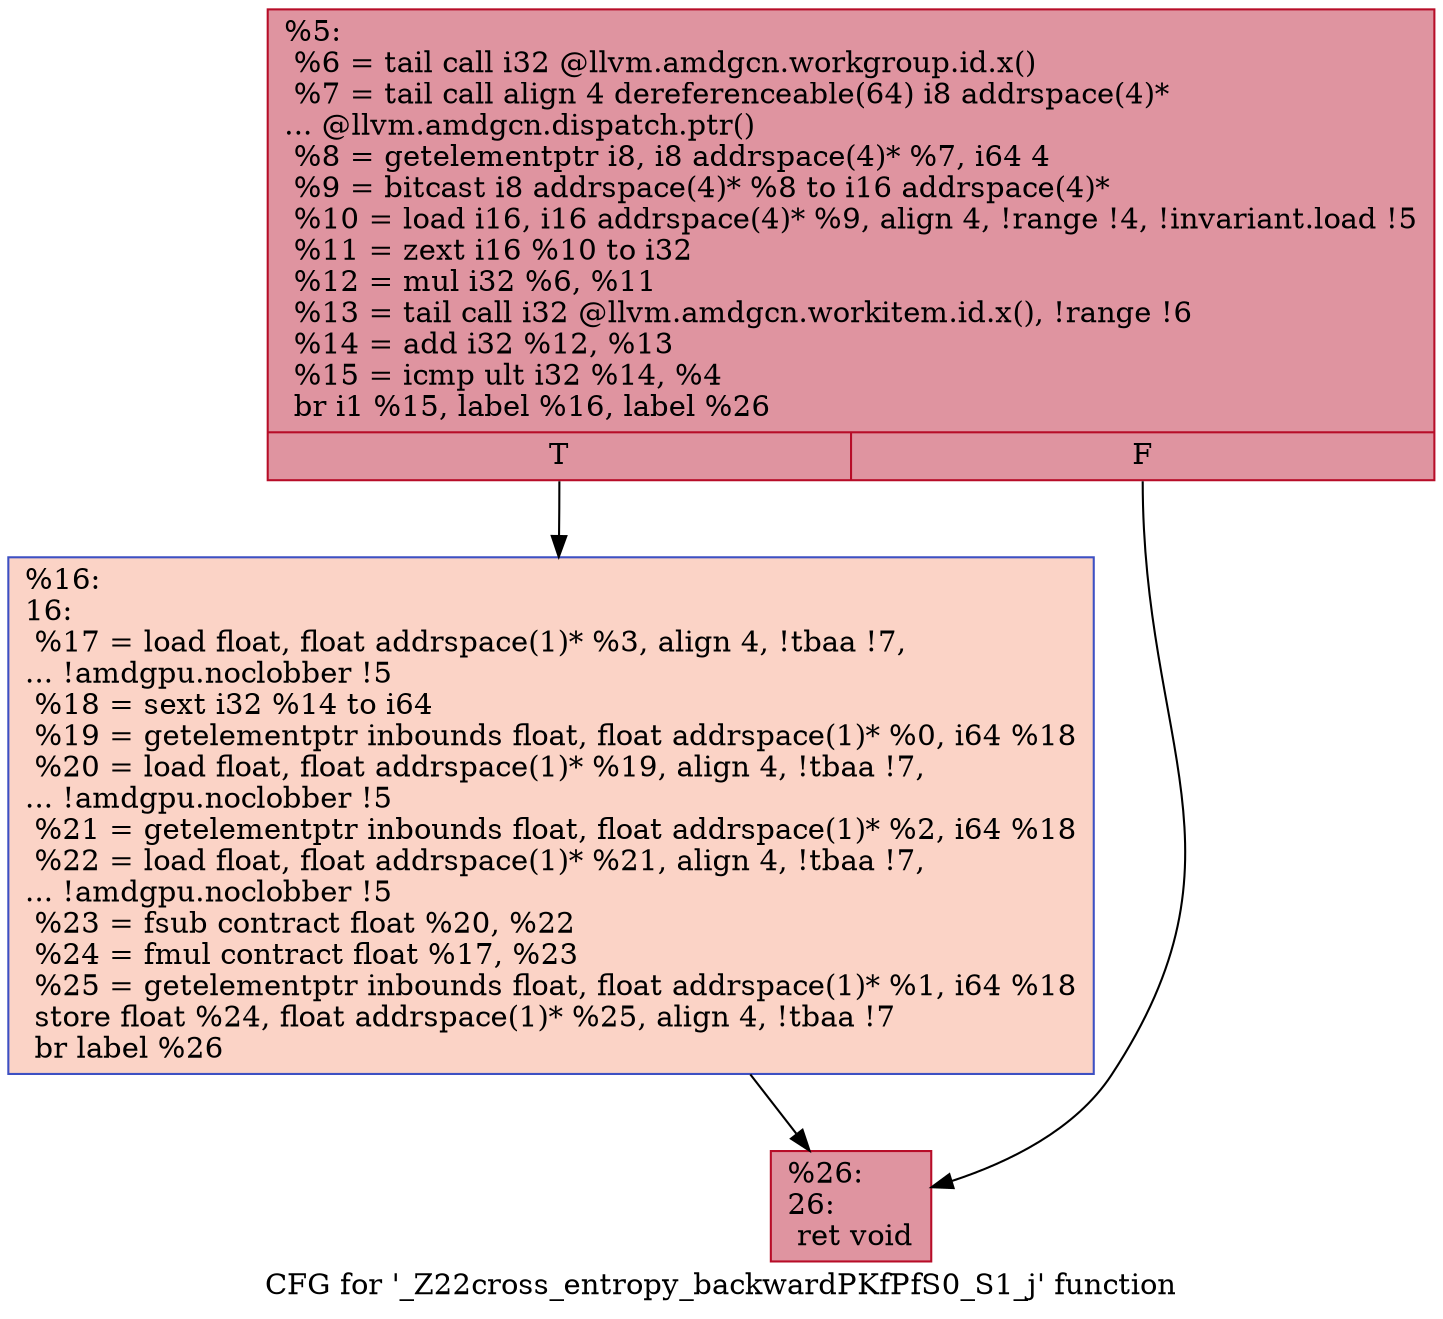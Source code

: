 digraph "CFG for '_Z22cross_entropy_backwardPKfPfS0_S1_j' function" {
	label="CFG for '_Z22cross_entropy_backwardPKfPfS0_S1_j' function";

	Node0x5a7b210 [shape=record,color="#b70d28ff", style=filled, fillcolor="#b70d2870",label="{%5:\l  %6 = tail call i32 @llvm.amdgcn.workgroup.id.x()\l  %7 = tail call align 4 dereferenceable(64) i8 addrspace(4)*\l... @llvm.amdgcn.dispatch.ptr()\l  %8 = getelementptr i8, i8 addrspace(4)* %7, i64 4\l  %9 = bitcast i8 addrspace(4)* %8 to i16 addrspace(4)*\l  %10 = load i16, i16 addrspace(4)* %9, align 4, !range !4, !invariant.load !5\l  %11 = zext i16 %10 to i32\l  %12 = mul i32 %6, %11\l  %13 = tail call i32 @llvm.amdgcn.workitem.id.x(), !range !6\l  %14 = add i32 %12, %13\l  %15 = icmp ult i32 %14, %4\l  br i1 %15, label %16, label %26\l|{<s0>T|<s1>F}}"];
	Node0x5a7b210:s0 -> Node0x5a7d110;
	Node0x5a7b210:s1 -> Node0x5a7d1a0;
	Node0x5a7d110 [shape=record,color="#3d50c3ff", style=filled, fillcolor="#f59c7d70",label="{%16:\l16:                                               \l  %17 = load float, float addrspace(1)* %3, align 4, !tbaa !7,\l... !amdgpu.noclobber !5\l  %18 = sext i32 %14 to i64\l  %19 = getelementptr inbounds float, float addrspace(1)* %0, i64 %18\l  %20 = load float, float addrspace(1)* %19, align 4, !tbaa !7,\l... !amdgpu.noclobber !5\l  %21 = getelementptr inbounds float, float addrspace(1)* %2, i64 %18\l  %22 = load float, float addrspace(1)* %21, align 4, !tbaa !7,\l... !amdgpu.noclobber !5\l  %23 = fsub contract float %20, %22\l  %24 = fmul contract float %17, %23\l  %25 = getelementptr inbounds float, float addrspace(1)* %1, i64 %18\l  store float %24, float addrspace(1)* %25, align 4, !tbaa !7\l  br label %26\l}"];
	Node0x5a7d110 -> Node0x5a7d1a0;
	Node0x5a7d1a0 [shape=record,color="#b70d28ff", style=filled, fillcolor="#b70d2870",label="{%26:\l26:                                               \l  ret void\l}"];
}
